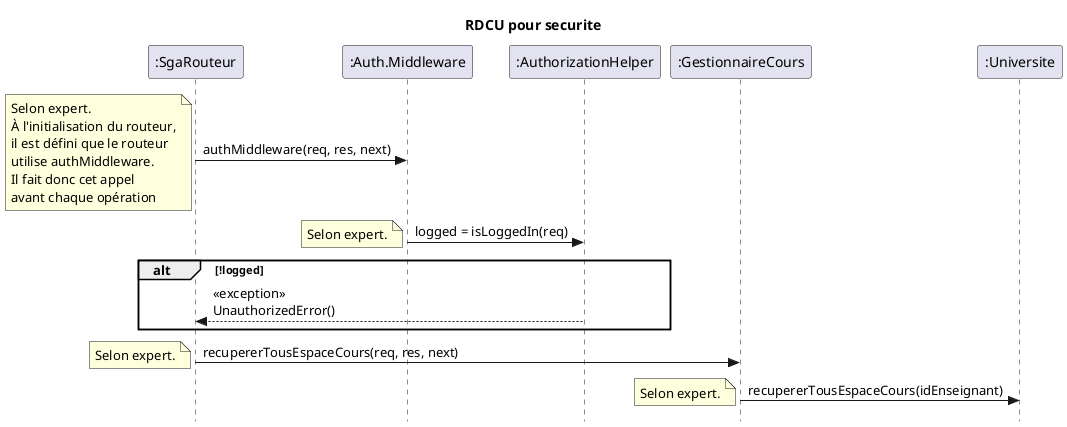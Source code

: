 @startuml securite
skinparam style strictuml
skinparam defaultfontname Verdana
title RDCU pour securite
participant ":SgaRouteur" as routeur
participant ":Auth.Middleware" as authentification
participant ":AuthorizationHelper" as helper
participant ":GestionnaireCours" as gestionnaire
participant ":Universite" as universite

routeur -> authentification : authMiddleware(req, res, next)
note left : Selon expert.\nÀ l'initialisation du routeur,\nil est défini que le routeur\nutilise authMiddleware.\nIl fait donc cet appel\navant chaque opération
authentification -> helper : logged = isLoggedIn(req)
note left : Selon expert.
alt !logged
helper --> routeur : <<exception>>\nUnauthorizedError()
end
routeur -> gestionnaire : recupererTousEspaceCours(req, res, next)
note left : Selon expert.
gestionnaire -> universite : recupererTousEspaceCours(idEnseignant)
note left : Selon expert.
@enduml